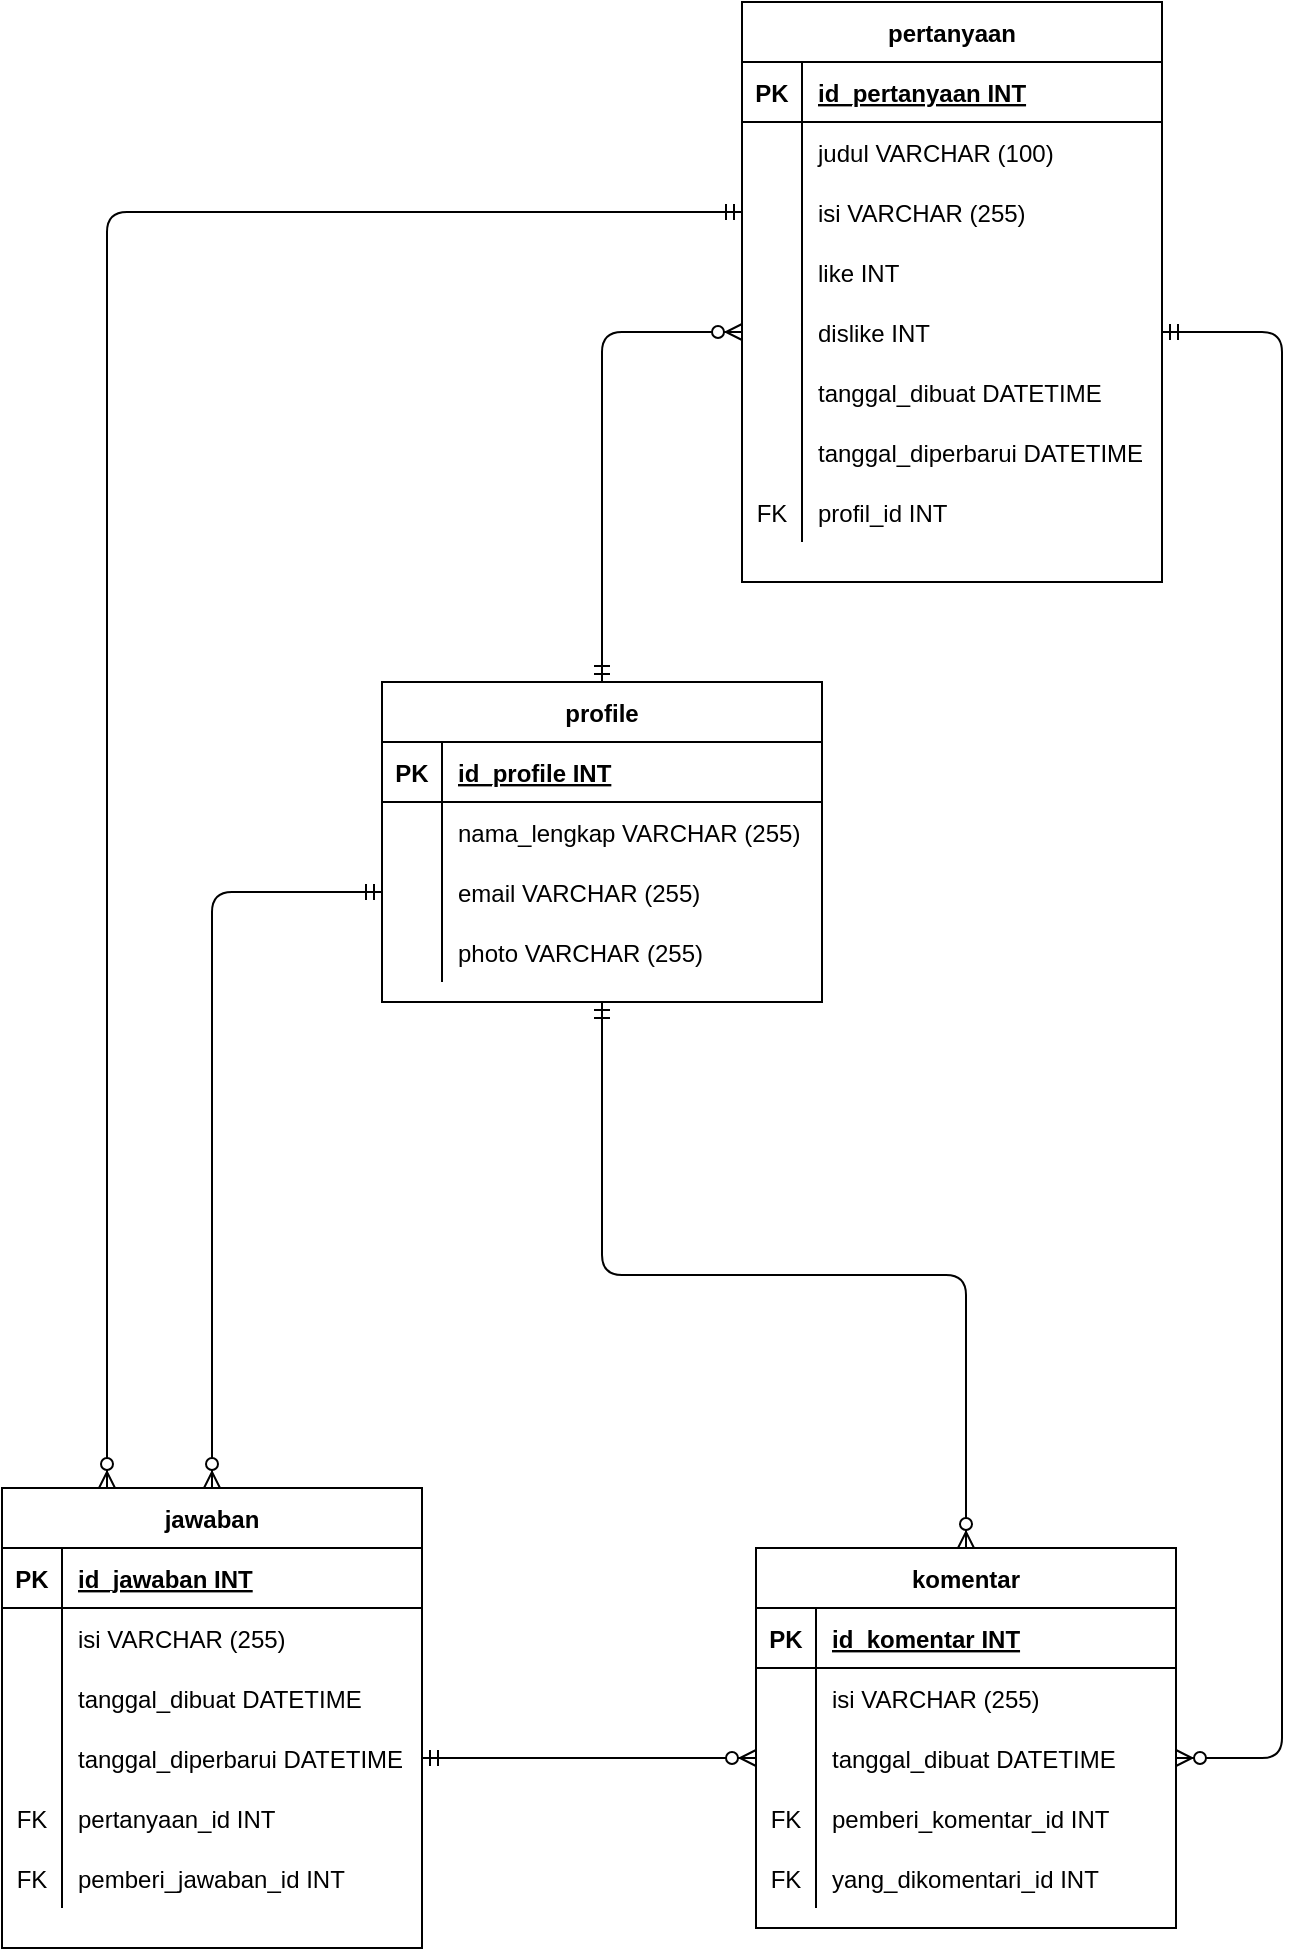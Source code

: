 <mxfile version="13.5.8" type="github">
  <diagram id="Cxm9i9paOQmM7bJxtgCF" name="Page-1">
    <mxGraphModel dx="925" dy="605" grid="1" gridSize="10" guides="1" tooltips="1" connect="1" arrows="1" fold="1" page="1" pageScale="1" pageWidth="850" pageHeight="1100" math="0" shadow="0">
      <root>
        <mxCell id="0" />
        <mxCell id="1" parent="0" />
        <mxCell id="eWZNdyF7Qudj8M3pejTk-49" value="" style="group" vertex="1" connectable="0" parent="1">
          <mxGeometry x="520" y="40" width="210" height="230" as="geometry" />
        </mxCell>
        <mxCell id="eWZNdyF7Qudj8M3pejTk-30" value="pertanyaan" style="shape=table;startSize=30;container=1;collapsible=1;childLayout=tableLayout;fixedRows=1;rowLines=0;fontStyle=1;align=center;resizeLast=1;" vertex="1" parent="eWZNdyF7Qudj8M3pejTk-49">
          <mxGeometry width="210" height="290" as="geometry" />
        </mxCell>
        <mxCell id="eWZNdyF7Qudj8M3pejTk-31" value="" style="shape=partialRectangle;collapsible=0;dropTarget=0;pointerEvents=0;fillColor=none;top=0;left=0;bottom=1;right=0;points=[[0,0.5],[1,0.5]];portConstraint=eastwest;" vertex="1" parent="eWZNdyF7Qudj8M3pejTk-30">
          <mxGeometry y="30" width="210" height="30" as="geometry" />
        </mxCell>
        <mxCell id="eWZNdyF7Qudj8M3pejTk-32" value="PK" style="shape=partialRectangle;connectable=0;fillColor=none;top=0;left=0;bottom=0;right=0;fontStyle=1;overflow=hidden;" vertex="1" parent="eWZNdyF7Qudj8M3pejTk-31">
          <mxGeometry width="30" height="30" as="geometry" />
        </mxCell>
        <mxCell id="eWZNdyF7Qudj8M3pejTk-33" value="id_pertanyaan INT" style="shape=partialRectangle;connectable=0;fillColor=none;top=0;left=0;bottom=0;right=0;align=left;spacingLeft=6;fontStyle=5;overflow=hidden;" vertex="1" parent="eWZNdyF7Qudj8M3pejTk-31">
          <mxGeometry x="30" width="180" height="30" as="geometry" />
        </mxCell>
        <mxCell id="eWZNdyF7Qudj8M3pejTk-34" value="" style="shape=partialRectangle;collapsible=0;dropTarget=0;pointerEvents=0;fillColor=none;top=0;left=0;bottom=0;right=0;points=[[0,0.5],[1,0.5]];portConstraint=eastwest;" vertex="1" parent="eWZNdyF7Qudj8M3pejTk-30">
          <mxGeometry y="60" width="210" height="30" as="geometry" />
        </mxCell>
        <mxCell id="eWZNdyF7Qudj8M3pejTk-35" value="" style="shape=partialRectangle;connectable=0;fillColor=none;top=0;left=0;bottom=0;right=0;editable=1;overflow=hidden;" vertex="1" parent="eWZNdyF7Qudj8M3pejTk-34">
          <mxGeometry width="30" height="30" as="geometry" />
        </mxCell>
        <mxCell id="eWZNdyF7Qudj8M3pejTk-36" value="judul VARCHAR (100)" style="shape=partialRectangle;connectable=0;fillColor=none;top=0;left=0;bottom=0;right=0;align=left;spacingLeft=6;overflow=hidden;" vertex="1" parent="eWZNdyF7Qudj8M3pejTk-34">
          <mxGeometry x="30" width="180" height="30" as="geometry" />
        </mxCell>
        <mxCell id="eWZNdyF7Qudj8M3pejTk-37" value="" style="shape=partialRectangle;collapsible=0;dropTarget=0;pointerEvents=0;fillColor=none;top=0;left=0;bottom=0;right=0;points=[[0,0.5],[1,0.5]];portConstraint=eastwest;" vertex="1" parent="eWZNdyF7Qudj8M3pejTk-30">
          <mxGeometry y="90" width="210" height="30" as="geometry" />
        </mxCell>
        <mxCell id="eWZNdyF7Qudj8M3pejTk-38" value="" style="shape=partialRectangle;connectable=0;fillColor=none;top=0;left=0;bottom=0;right=0;editable=1;overflow=hidden;" vertex="1" parent="eWZNdyF7Qudj8M3pejTk-37">
          <mxGeometry width="30" height="30" as="geometry" />
        </mxCell>
        <mxCell id="eWZNdyF7Qudj8M3pejTk-39" value="isi VARCHAR (255)" style="shape=partialRectangle;connectable=0;fillColor=none;top=0;left=0;bottom=0;right=0;align=left;spacingLeft=6;overflow=hidden;" vertex="1" parent="eWZNdyF7Qudj8M3pejTk-37">
          <mxGeometry x="30" width="180" height="30" as="geometry" />
        </mxCell>
        <mxCell id="eWZNdyF7Qudj8M3pejTk-116" value="" style="shape=partialRectangle;collapsible=0;dropTarget=0;pointerEvents=0;fillColor=none;top=0;left=0;bottom=0;right=0;points=[[0,0.5],[1,0.5]];portConstraint=eastwest;" vertex="1" parent="eWZNdyF7Qudj8M3pejTk-30">
          <mxGeometry y="120" width="210" height="30" as="geometry" />
        </mxCell>
        <mxCell id="eWZNdyF7Qudj8M3pejTk-117" value="" style="shape=partialRectangle;connectable=0;fillColor=none;top=0;left=0;bottom=0;right=0;editable=1;overflow=hidden;" vertex="1" parent="eWZNdyF7Qudj8M3pejTk-116">
          <mxGeometry width="30" height="30" as="geometry" />
        </mxCell>
        <mxCell id="eWZNdyF7Qudj8M3pejTk-118" value="like INT" style="shape=partialRectangle;connectable=0;fillColor=none;top=0;left=0;bottom=0;right=0;align=left;spacingLeft=6;overflow=hidden;" vertex="1" parent="eWZNdyF7Qudj8M3pejTk-116">
          <mxGeometry x="30" width="180" height="30" as="geometry" />
        </mxCell>
        <mxCell id="eWZNdyF7Qudj8M3pejTk-127" value="" style="shape=partialRectangle;collapsible=0;dropTarget=0;pointerEvents=0;fillColor=none;top=0;left=0;bottom=0;right=0;points=[[0,0.5],[1,0.5]];portConstraint=eastwest;" vertex="1" parent="eWZNdyF7Qudj8M3pejTk-30">
          <mxGeometry y="150" width="210" height="30" as="geometry" />
        </mxCell>
        <mxCell id="eWZNdyF7Qudj8M3pejTk-128" value="" style="shape=partialRectangle;connectable=0;fillColor=none;top=0;left=0;bottom=0;right=0;editable=1;overflow=hidden;" vertex="1" parent="eWZNdyF7Qudj8M3pejTk-127">
          <mxGeometry width="30" height="30" as="geometry" />
        </mxCell>
        <mxCell id="eWZNdyF7Qudj8M3pejTk-129" value="dislike INT" style="shape=partialRectangle;connectable=0;fillColor=none;top=0;left=0;bottom=0;right=0;align=left;spacingLeft=6;overflow=hidden;" vertex="1" parent="eWZNdyF7Qudj8M3pejTk-127">
          <mxGeometry x="30" width="180" height="30" as="geometry" />
        </mxCell>
        <mxCell id="eWZNdyF7Qudj8M3pejTk-40" value="" style="shape=partialRectangle;collapsible=0;dropTarget=0;pointerEvents=0;fillColor=none;top=0;left=0;bottom=0;right=0;points=[[0,0.5],[1,0.5]];portConstraint=eastwest;" vertex="1" parent="eWZNdyF7Qudj8M3pejTk-30">
          <mxGeometry y="180" width="210" height="30" as="geometry" />
        </mxCell>
        <mxCell id="eWZNdyF7Qudj8M3pejTk-41" value="" style="shape=partialRectangle;connectable=0;fillColor=none;top=0;left=0;bottom=0;right=0;editable=1;overflow=hidden;" vertex="1" parent="eWZNdyF7Qudj8M3pejTk-40">
          <mxGeometry width="30" height="30" as="geometry" />
        </mxCell>
        <mxCell id="eWZNdyF7Qudj8M3pejTk-42" value="tanggal_dibuat DATETIME" style="shape=partialRectangle;connectable=0;fillColor=none;top=0;left=0;bottom=0;right=0;align=left;spacingLeft=6;overflow=hidden;" vertex="1" parent="eWZNdyF7Qudj8M3pejTk-40">
          <mxGeometry x="30" width="180" height="30" as="geometry" />
        </mxCell>
        <mxCell id="eWZNdyF7Qudj8M3pejTk-156" value="" style="shape=partialRectangle;collapsible=0;dropTarget=0;pointerEvents=0;fillColor=none;top=0;left=0;bottom=0;right=0;points=[[0,0.5],[1,0.5]];portConstraint=eastwest;" vertex="1" parent="eWZNdyF7Qudj8M3pejTk-30">
          <mxGeometry y="210" width="210" height="30" as="geometry" />
        </mxCell>
        <mxCell id="eWZNdyF7Qudj8M3pejTk-157" value="" style="shape=partialRectangle;connectable=0;fillColor=none;top=0;left=0;bottom=0;right=0;editable=1;overflow=hidden;" vertex="1" parent="eWZNdyF7Qudj8M3pejTk-156">
          <mxGeometry width="30" height="30" as="geometry" />
        </mxCell>
        <mxCell id="eWZNdyF7Qudj8M3pejTk-158" value="tanggal_diperbarui DATETIME" style="shape=partialRectangle;connectable=0;fillColor=none;top=0;left=0;bottom=0;right=0;align=left;spacingLeft=6;overflow=hidden;" vertex="1" parent="eWZNdyF7Qudj8M3pejTk-156">
          <mxGeometry x="30" width="180" height="30" as="geometry" />
        </mxCell>
        <mxCell id="eWZNdyF7Qudj8M3pejTk-130" value="" style="shape=partialRectangle;collapsible=0;dropTarget=0;pointerEvents=0;fillColor=none;top=0;left=0;bottom=0;right=0;points=[[0,0.5],[1,0.5]];portConstraint=eastwest;" vertex="1" parent="eWZNdyF7Qudj8M3pejTk-30">
          <mxGeometry y="240" width="210" height="30" as="geometry" />
        </mxCell>
        <mxCell id="eWZNdyF7Qudj8M3pejTk-131" value="FK" style="shape=partialRectangle;connectable=0;fillColor=none;top=0;left=0;bottom=0;right=0;fontStyle=0;overflow=hidden;" vertex="1" parent="eWZNdyF7Qudj8M3pejTk-130">
          <mxGeometry width="30" height="30" as="geometry" />
        </mxCell>
        <mxCell id="eWZNdyF7Qudj8M3pejTk-132" value="profil_id INT" style="shape=partialRectangle;connectable=0;fillColor=none;top=0;left=0;bottom=0;right=0;align=left;spacingLeft=6;fontStyle=0;overflow=hidden;" vertex="1" parent="eWZNdyF7Qudj8M3pejTk-130">
          <mxGeometry x="30" width="180" height="30" as="geometry" />
        </mxCell>
        <mxCell id="eWZNdyF7Qudj8M3pejTk-46" value="" style="shape=partialRectangle;collapsible=0;dropTarget=0;pointerEvents=0;fillColor=none;top=0;left=0;bottom=0;right=0;points=[[0,0.5],[1,0.5]];portConstraint=eastwest;" vertex="1" parent="eWZNdyF7Qudj8M3pejTk-49">
          <mxGeometry y="155" width="200" height="30" as="geometry" />
        </mxCell>
        <mxCell id="eWZNdyF7Qudj8M3pejTk-47" value="" style="shape=partialRectangle;connectable=0;fillColor=none;top=0;left=0;bottom=0;right=0;editable=1;overflow=hidden;" vertex="1" parent="eWZNdyF7Qudj8M3pejTk-46">
          <mxGeometry width="30" height="30" as="geometry" />
        </mxCell>
        <mxCell id="eWZNdyF7Qudj8M3pejTk-159" value="" style="fontSize=12;html=1;endArrow=ERzeroToMany;startArrow=ERmandOne;exitX=0.5;exitY=0;exitDx=0;exitDy=0;entryX=0;entryY=0.5;entryDx=0;entryDy=0;edgeStyle=orthogonalEdgeStyle;" edge="1" parent="1" source="eWZNdyF7Qudj8M3pejTk-1" target="eWZNdyF7Qudj8M3pejTk-127">
          <mxGeometry width="100" height="100" relative="1" as="geometry">
            <mxPoint x="350" y="370" as="sourcePoint" />
            <mxPoint x="450" y="270" as="targetPoint" />
          </mxGeometry>
        </mxCell>
        <mxCell id="eWZNdyF7Qudj8M3pejTk-161" value="" style="fontSize=12;html=1;endArrow=ERzeroToMany;startArrow=ERmandOne;exitX=0.5;exitY=1;exitDx=0;exitDy=0;entryX=0.5;entryY=0;entryDx=0;entryDy=0;edgeStyle=orthogonalEdgeStyle;" edge="1" parent="1" source="eWZNdyF7Qudj8M3pejTk-1" target="eWZNdyF7Qudj8M3pejTk-63">
          <mxGeometry width="100" height="100" relative="1" as="geometry">
            <mxPoint x="350" y="540" as="sourcePoint" />
            <mxPoint x="450" y="440" as="targetPoint" />
          </mxGeometry>
        </mxCell>
        <mxCell id="eWZNdyF7Qudj8M3pejTk-171" value="" style="fontSize=12;html=1;endArrow=ERzeroToMany;startArrow=ERmandOne;entryX=0;entryY=0.5;entryDx=0;entryDy=0;exitX=1;exitY=0.5;exitDx=0;exitDy=0;" edge="1" parent="1" source="eWZNdyF7Qudj8M3pejTk-60" target="eWZNdyF7Qudj8M3pejTk-70">
          <mxGeometry width="100" height="100" relative="1" as="geometry">
            <mxPoint x="415" y="1000" as="sourcePoint" />
            <mxPoint x="455" y="750" as="targetPoint" />
          </mxGeometry>
        </mxCell>
        <mxCell id="eWZNdyF7Qudj8M3pejTk-172" value="" style="fontSize=12;html=1;endArrow=ERzeroToMany;startArrow=ERmandOne;exitX=0;exitY=0.5;exitDx=0;exitDy=0;entryX=0.5;entryY=0;entryDx=0;entryDy=0;edgeStyle=orthogonalEdgeStyle;" edge="1" parent="1" source="eWZNdyF7Qudj8M3pejTk-8" target="eWZNdyF7Qudj8M3pejTk-50">
          <mxGeometry width="100" height="100" relative="1" as="geometry">
            <mxPoint x="360" y="450" as="sourcePoint" />
            <mxPoint x="460" y="350" as="targetPoint" />
          </mxGeometry>
        </mxCell>
        <mxCell id="eWZNdyF7Qudj8M3pejTk-173" value="" style="fontSize=12;html=1;endArrow=ERzeroToMany;startArrow=ERmandOne;exitX=0;exitY=0.5;exitDx=0;exitDy=0;entryX=0.25;entryY=0;entryDx=0;entryDy=0;edgeStyle=orthogonalEdgeStyle;" edge="1" parent="1" source="eWZNdyF7Qudj8M3pejTk-37" target="eWZNdyF7Qudj8M3pejTk-50">
          <mxGeometry width="100" height="100" relative="1" as="geometry">
            <mxPoint x="350" y="480" as="sourcePoint" />
            <mxPoint x="450" y="380" as="targetPoint" />
          </mxGeometry>
        </mxCell>
        <mxCell id="eWZNdyF7Qudj8M3pejTk-50" value="jawaban" style="shape=table;startSize=30;container=1;collapsible=1;childLayout=tableLayout;fixedRows=1;rowLines=0;fontStyle=1;align=center;resizeLast=1;" vertex="1" parent="1">
          <mxGeometry x="150" y="783" width="210" height="230" as="geometry" />
        </mxCell>
        <mxCell id="eWZNdyF7Qudj8M3pejTk-51" value="" style="shape=partialRectangle;collapsible=0;dropTarget=0;pointerEvents=0;fillColor=none;top=0;left=0;bottom=1;right=0;points=[[0,0.5],[1,0.5]];portConstraint=eastwest;" vertex="1" parent="eWZNdyF7Qudj8M3pejTk-50">
          <mxGeometry y="30" width="210" height="30" as="geometry" />
        </mxCell>
        <mxCell id="eWZNdyF7Qudj8M3pejTk-52" value="PK" style="shape=partialRectangle;connectable=0;fillColor=none;top=0;left=0;bottom=0;right=0;fontStyle=1;overflow=hidden;" vertex="1" parent="eWZNdyF7Qudj8M3pejTk-51">
          <mxGeometry width="30" height="30" as="geometry" />
        </mxCell>
        <mxCell id="eWZNdyF7Qudj8M3pejTk-53" value="id_jawaban INT" style="shape=partialRectangle;connectable=0;fillColor=none;top=0;left=0;bottom=0;right=0;align=left;spacingLeft=6;fontStyle=5;overflow=hidden;" vertex="1" parent="eWZNdyF7Qudj8M3pejTk-51">
          <mxGeometry x="30" width="180" height="30" as="geometry" />
        </mxCell>
        <mxCell id="eWZNdyF7Qudj8M3pejTk-162" value="" style="shape=partialRectangle;collapsible=0;dropTarget=0;pointerEvents=0;fillColor=none;top=0;left=0;bottom=0;right=0;points=[[0,0.5],[1,0.5]];portConstraint=eastwest;" vertex="1" parent="eWZNdyF7Qudj8M3pejTk-50">
          <mxGeometry y="60" width="210" height="30" as="geometry" />
        </mxCell>
        <mxCell id="eWZNdyF7Qudj8M3pejTk-163" value="" style="shape=partialRectangle;connectable=0;fillColor=none;top=0;left=0;bottom=0;right=0;editable=1;overflow=hidden;" vertex="1" parent="eWZNdyF7Qudj8M3pejTk-162">
          <mxGeometry width="30" height="30" as="geometry" />
        </mxCell>
        <mxCell id="eWZNdyF7Qudj8M3pejTk-164" value="isi VARCHAR (255)" style="shape=partialRectangle;connectable=0;fillColor=none;top=0;left=0;bottom=0;right=0;align=left;spacingLeft=6;overflow=hidden;" vertex="1" parent="eWZNdyF7Qudj8M3pejTk-162">
          <mxGeometry x="30" width="180" height="30" as="geometry" />
        </mxCell>
        <mxCell id="eWZNdyF7Qudj8M3pejTk-165" value="" style="shape=partialRectangle;collapsible=0;dropTarget=0;pointerEvents=0;fillColor=none;top=0;left=0;bottom=0;right=0;points=[[0,0.5],[1,0.5]];portConstraint=eastwest;" vertex="1" parent="eWZNdyF7Qudj8M3pejTk-50">
          <mxGeometry y="90" width="210" height="30" as="geometry" />
        </mxCell>
        <mxCell id="eWZNdyF7Qudj8M3pejTk-166" value="" style="shape=partialRectangle;connectable=0;fillColor=none;top=0;left=0;bottom=0;right=0;editable=1;overflow=hidden;" vertex="1" parent="eWZNdyF7Qudj8M3pejTk-165">
          <mxGeometry width="30" height="30" as="geometry" />
        </mxCell>
        <mxCell id="eWZNdyF7Qudj8M3pejTk-167" value="tanggal_dibuat DATETIME" style="shape=partialRectangle;connectable=0;fillColor=none;top=0;left=0;bottom=0;right=0;align=left;spacingLeft=6;overflow=hidden;" vertex="1" parent="eWZNdyF7Qudj8M3pejTk-165">
          <mxGeometry x="30" width="180" height="30" as="geometry" />
        </mxCell>
        <mxCell id="eWZNdyF7Qudj8M3pejTk-60" value="" style="shape=partialRectangle;collapsible=0;dropTarget=0;pointerEvents=0;fillColor=none;top=0;left=0;bottom=0;right=0;points=[[0,0.5],[1,0.5]];portConstraint=eastwest;" vertex="1" parent="eWZNdyF7Qudj8M3pejTk-50">
          <mxGeometry y="120" width="210" height="30" as="geometry" />
        </mxCell>
        <mxCell id="eWZNdyF7Qudj8M3pejTk-61" value="" style="shape=partialRectangle;connectable=0;fillColor=none;top=0;left=0;bottom=0;right=0;editable=1;overflow=hidden;" vertex="1" parent="eWZNdyF7Qudj8M3pejTk-60">
          <mxGeometry width="30" height="30" as="geometry" />
        </mxCell>
        <mxCell id="eWZNdyF7Qudj8M3pejTk-62" value="tanggal_diperbarui DATETIME" style="shape=partialRectangle;connectable=0;fillColor=none;top=0;left=0;bottom=0;right=0;align=left;spacingLeft=6;overflow=hidden;" vertex="1" parent="eWZNdyF7Qudj8M3pejTk-60">
          <mxGeometry x="30" width="180" height="30" as="geometry" />
        </mxCell>
        <mxCell id="eWZNdyF7Qudj8M3pejTk-139" value="" style="shape=partialRectangle;collapsible=0;dropTarget=0;pointerEvents=0;fillColor=none;top=0;left=0;bottom=0;right=0;points=[[0,0.5],[1,0.5]];portConstraint=eastwest;" vertex="1" parent="eWZNdyF7Qudj8M3pejTk-50">
          <mxGeometry y="150" width="210" height="30" as="geometry" />
        </mxCell>
        <mxCell id="eWZNdyF7Qudj8M3pejTk-140" value="FK" style="shape=partialRectangle;connectable=0;fillColor=none;top=0;left=0;bottom=0;right=0;fontStyle=0;overflow=hidden;" vertex="1" parent="eWZNdyF7Qudj8M3pejTk-139">
          <mxGeometry width="30" height="30" as="geometry" />
        </mxCell>
        <mxCell id="eWZNdyF7Qudj8M3pejTk-141" value="pertanyaan_id INT" style="shape=partialRectangle;connectable=0;fillColor=none;top=0;left=0;bottom=0;right=0;align=left;spacingLeft=6;fontStyle=0;overflow=hidden;" vertex="1" parent="eWZNdyF7Qudj8M3pejTk-139">
          <mxGeometry x="30" width="180" height="30" as="geometry" />
        </mxCell>
        <mxCell id="eWZNdyF7Qudj8M3pejTk-168" value="" style="shape=partialRectangle;collapsible=0;dropTarget=0;pointerEvents=0;fillColor=none;top=0;left=0;bottom=0;right=0;points=[[0,0.5],[1,0.5]];portConstraint=eastwest;" vertex="1" parent="eWZNdyF7Qudj8M3pejTk-50">
          <mxGeometry y="180" width="210" height="30" as="geometry" />
        </mxCell>
        <mxCell id="eWZNdyF7Qudj8M3pejTk-169" value="FK" style="shape=partialRectangle;connectable=0;fillColor=none;top=0;left=0;bottom=0;right=0;fontStyle=0;overflow=hidden;" vertex="1" parent="eWZNdyF7Qudj8M3pejTk-168">
          <mxGeometry width="30" height="30" as="geometry" />
        </mxCell>
        <mxCell id="eWZNdyF7Qudj8M3pejTk-170" value="pemberi_jawaban_id INT" style="shape=partialRectangle;connectable=0;fillColor=none;top=0;left=0;bottom=0;right=0;align=left;spacingLeft=6;fontStyle=0;overflow=hidden;" vertex="1" parent="eWZNdyF7Qudj8M3pejTk-168">
          <mxGeometry x="30" width="180" height="30" as="geometry" />
        </mxCell>
        <mxCell id="eWZNdyF7Qudj8M3pejTk-63" value="komentar" style="shape=table;startSize=30;container=1;collapsible=1;childLayout=tableLayout;fixedRows=1;rowLines=0;fontStyle=1;align=center;resizeLast=1;" vertex="1" parent="1">
          <mxGeometry x="527" y="813" width="210" height="190" as="geometry" />
        </mxCell>
        <mxCell id="eWZNdyF7Qudj8M3pejTk-64" value="" style="shape=partialRectangle;collapsible=0;dropTarget=0;pointerEvents=0;fillColor=none;top=0;left=0;bottom=1;right=0;points=[[0,0.5],[1,0.5]];portConstraint=eastwest;" vertex="1" parent="eWZNdyF7Qudj8M3pejTk-63">
          <mxGeometry y="30" width="210" height="30" as="geometry" />
        </mxCell>
        <mxCell id="eWZNdyF7Qudj8M3pejTk-65" value="PK" style="shape=partialRectangle;connectable=0;fillColor=none;top=0;left=0;bottom=0;right=0;fontStyle=1;overflow=hidden;" vertex="1" parent="eWZNdyF7Qudj8M3pejTk-64">
          <mxGeometry width="30" height="30" as="geometry" />
        </mxCell>
        <mxCell id="eWZNdyF7Qudj8M3pejTk-66" value="id_komentar INT" style="shape=partialRectangle;connectable=0;fillColor=none;top=0;left=0;bottom=0;right=0;align=left;spacingLeft=6;fontStyle=5;overflow=hidden;" vertex="1" parent="eWZNdyF7Qudj8M3pejTk-64">
          <mxGeometry x="30" width="180" height="30" as="geometry" />
        </mxCell>
        <mxCell id="eWZNdyF7Qudj8M3pejTk-67" value="" style="shape=partialRectangle;collapsible=0;dropTarget=0;pointerEvents=0;fillColor=none;top=0;left=0;bottom=0;right=0;points=[[0,0.5],[1,0.5]];portConstraint=eastwest;" vertex="1" parent="eWZNdyF7Qudj8M3pejTk-63">
          <mxGeometry y="60" width="210" height="30" as="geometry" />
        </mxCell>
        <mxCell id="eWZNdyF7Qudj8M3pejTk-68" value="" style="shape=partialRectangle;connectable=0;fillColor=none;top=0;left=0;bottom=0;right=0;editable=1;overflow=hidden;" vertex="1" parent="eWZNdyF7Qudj8M3pejTk-67">
          <mxGeometry width="30" height="30" as="geometry" />
        </mxCell>
        <mxCell id="eWZNdyF7Qudj8M3pejTk-69" value="isi VARCHAR (255)" style="shape=partialRectangle;connectable=0;fillColor=none;top=0;left=0;bottom=0;right=0;align=left;spacingLeft=6;overflow=hidden;" vertex="1" parent="eWZNdyF7Qudj8M3pejTk-67">
          <mxGeometry x="30" width="180" height="30" as="geometry" />
        </mxCell>
        <mxCell id="eWZNdyF7Qudj8M3pejTk-70" value="" style="shape=partialRectangle;collapsible=0;dropTarget=0;pointerEvents=0;fillColor=none;top=0;left=0;bottom=0;right=0;points=[[0,0.5],[1,0.5]];portConstraint=eastwest;" vertex="1" parent="eWZNdyF7Qudj8M3pejTk-63">
          <mxGeometry y="90" width="210" height="30" as="geometry" />
        </mxCell>
        <mxCell id="eWZNdyF7Qudj8M3pejTk-71" value="" style="shape=partialRectangle;connectable=0;fillColor=none;top=0;left=0;bottom=0;right=0;editable=1;overflow=hidden;" vertex="1" parent="eWZNdyF7Qudj8M3pejTk-70">
          <mxGeometry width="30" height="30" as="geometry" />
        </mxCell>
        <mxCell id="eWZNdyF7Qudj8M3pejTk-72" value="tanggal_dibuat DATETIME" style="shape=partialRectangle;connectable=0;fillColor=none;top=0;left=0;bottom=0;right=0;align=left;spacingLeft=6;overflow=hidden;" vertex="1" parent="eWZNdyF7Qudj8M3pejTk-70">
          <mxGeometry x="30" width="180" height="30" as="geometry" />
        </mxCell>
        <mxCell id="eWZNdyF7Qudj8M3pejTk-90" value="" style="shape=partialRectangle;collapsible=0;dropTarget=0;pointerEvents=0;fillColor=none;top=0;left=0;bottom=0;right=0;points=[[0,0.5],[1,0.5]];portConstraint=eastwest;" vertex="1" parent="eWZNdyF7Qudj8M3pejTk-63">
          <mxGeometry y="120" width="210" height="30" as="geometry" />
        </mxCell>
        <mxCell id="eWZNdyF7Qudj8M3pejTk-91" value="FK" style="shape=partialRectangle;connectable=0;fillColor=none;top=0;left=0;bottom=0;right=0;fontStyle=0;overflow=hidden;" vertex="1" parent="eWZNdyF7Qudj8M3pejTk-90">
          <mxGeometry width="30" height="30" as="geometry" />
        </mxCell>
        <mxCell id="eWZNdyF7Qudj8M3pejTk-92" value="pemberi_komentar_id INT" style="shape=partialRectangle;connectable=0;fillColor=none;top=0;left=0;bottom=0;right=0;align=left;spacingLeft=6;fontStyle=0;overflow=hidden;" vertex="1" parent="eWZNdyF7Qudj8M3pejTk-90">
          <mxGeometry x="30" width="180" height="30" as="geometry" />
        </mxCell>
        <mxCell id="eWZNdyF7Qudj8M3pejTk-100" value="" style="shape=partialRectangle;collapsible=0;dropTarget=0;pointerEvents=0;fillColor=none;top=0;left=0;bottom=0;right=0;points=[[0,0.5],[1,0.5]];portConstraint=eastwest;" vertex="1" parent="eWZNdyF7Qudj8M3pejTk-63">
          <mxGeometry y="150" width="210" height="30" as="geometry" />
        </mxCell>
        <mxCell id="eWZNdyF7Qudj8M3pejTk-101" value="FK" style="shape=partialRectangle;connectable=0;fillColor=none;top=0;left=0;bottom=0;right=0;fontStyle=0;overflow=hidden;" vertex="1" parent="eWZNdyF7Qudj8M3pejTk-100">
          <mxGeometry width="30" height="30" as="geometry" />
        </mxCell>
        <mxCell id="eWZNdyF7Qudj8M3pejTk-102" value="yang_dikomentari_id INT" style="shape=partialRectangle;connectable=0;fillColor=none;top=0;left=0;bottom=0;right=0;align=left;spacingLeft=6;fontStyle=0;overflow=hidden;" vertex="1" parent="eWZNdyF7Qudj8M3pejTk-100">
          <mxGeometry x="30" width="180" height="30" as="geometry" />
        </mxCell>
        <mxCell id="eWZNdyF7Qudj8M3pejTk-1" value="profile" style="shape=table;startSize=30;container=1;collapsible=1;childLayout=tableLayout;fixedRows=1;rowLines=0;fontStyle=1;align=center;resizeLast=1;" vertex="1" parent="1">
          <mxGeometry x="340" y="380" width="220" height="160" as="geometry" />
        </mxCell>
        <mxCell id="eWZNdyF7Qudj8M3pejTk-2" value="" style="shape=partialRectangle;collapsible=0;dropTarget=0;pointerEvents=0;fillColor=none;top=0;left=0;bottom=1;right=0;points=[[0,0.5],[1,0.5]];portConstraint=eastwest;" vertex="1" parent="eWZNdyF7Qudj8M3pejTk-1">
          <mxGeometry y="30" width="220" height="30" as="geometry" />
        </mxCell>
        <mxCell id="eWZNdyF7Qudj8M3pejTk-3" value="PK" style="shape=partialRectangle;connectable=0;fillColor=none;top=0;left=0;bottom=0;right=0;fontStyle=1;overflow=hidden;" vertex="1" parent="eWZNdyF7Qudj8M3pejTk-2">
          <mxGeometry width="30" height="30" as="geometry" />
        </mxCell>
        <mxCell id="eWZNdyF7Qudj8M3pejTk-4" value="id_profile INT" style="shape=partialRectangle;connectable=0;fillColor=none;top=0;left=0;bottom=0;right=0;align=left;spacingLeft=6;fontStyle=5;overflow=hidden;" vertex="1" parent="eWZNdyF7Qudj8M3pejTk-2">
          <mxGeometry x="30" width="190" height="30" as="geometry" />
        </mxCell>
        <mxCell id="eWZNdyF7Qudj8M3pejTk-5" value="" style="shape=partialRectangle;collapsible=0;dropTarget=0;pointerEvents=0;fillColor=none;top=0;left=0;bottom=0;right=0;points=[[0,0.5],[1,0.5]];portConstraint=eastwest;" vertex="1" parent="eWZNdyF7Qudj8M3pejTk-1">
          <mxGeometry y="60" width="220" height="30" as="geometry" />
        </mxCell>
        <mxCell id="eWZNdyF7Qudj8M3pejTk-6" value="" style="shape=partialRectangle;connectable=0;fillColor=none;top=0;left=0;bottom=0;right=0;editable=1;overflow=hidden;" vertex="1" parent="eWZNdyF7Qudj8M3pejTk-5">
          <mxGeometry width="30" height="30" as="geometry" />
        </mxCell>
        <mxCell id="eWZNdyF7Qudj8M3pejTk-7" value="nama_lengkap VARCHAR (255)" style="shape=partialRectangle;connectable=0;fillColor=none;top=0;left=0;bottom=0;right=0;align=left;spacingLeft=6;overflow=hidden;" vertex="1" parent="eWZNdyF7Qudj8M3pejTk-5">
          <mxGeometry x="30" width="190" height="30" as="geometry" />
        </mxCell>
        <mxCell id="eWZNdyF7Qudj8M3pejTk-8" value="" style="shape=partialRectangle;collapsible=0;dropTarget=0;pointerEvents=0;fillColor=none;top=0;left=0;bottom=0;right=0;points=[[0,0.5],[1,0.5]];portConstraint=eastwest;" vertex="1" parent="eWZNdyF7Qudj8M3pejTk-1">
          <mxGeometry y="90" width="220" height="30" as="geometry" />
        </mxCell>
        <mxCell id="eWZNdyF7Qudj8M3pejTk-9" value="" style="shape=partialRectangle;connectable=0;fillColor=none;top=0;left=0;bottom=0;right=0;editable=1;overflow=hidden;" vertex="1" parent="eWZNdyF7Qudj8M3pejTk-8">
          <mxGeometry width="30" height="30" as="geometry" />
        </mxCell>
        <mxCell id="eWZNdyF7Qudj8M3pejTk-10" value="email VARCHAR (255)" style="shape=partialRectangle;connectable=0;fillColor=none;top=0;left=0;bottom=0;right=0;align=left;spacingLeft=6;overflow=hidden;" vertex="1" parent="eWZNdyF7Qudj8M3pejTk-8">
          <mxGeometry x="30" width="190" height="30" as="geometry" />
        </mxCell>
        <mxCell id="eWZNdyF7Qudj8M3pejTk-11" value="" style="shape=partialRectangle;collapsible=0;dropTarget=0;pointerEvents=0;fillColor=none;top=0;left=0;bottom=0;right=0;points=[[0,0.5],[1,0.5]];portConstraint=eastwest;" vertex="1" parent="eWZNdyF7Qudj8M3pejTk-1">
          <mxGeometry y="120" width="220" height="30" as="geometry" />
        </mxCell>
        <mxCell id="eWZNdyF7Qudj8M3pejTk-12" value="" style="shape=partialRectangle;connectable=0;fillColor=none;top=0;left=0;bottom=0;right=0;editable=1;overflow=hidden;" vertex="1" parent="eWZNdyF7Qudj8M3pejTk-11">
          <mxGeometry width="30" height="30" as="geometry" />
        </mxCell>
        <mxCell id="eWZNdyF7Qudj8M3pejTk-13" value="photo VARCHAR (255)" style="shape=partialRectangle;connectable=0;fillColor=none;top=0;left=0;bottom=0;right=0;align=left;spacingLeft=6;overflow=hidden;" vertex="1" parent="eWZNdyF7Qudj8M3pejTk-11">
          <mxGeometry x="30" width="190" height="30" as="geometry" />
        </mxCell>
        <mxCell id="eWZNdyF7Qudj8M3pejTk-176" value="" style="fontSize=12;html=1;endArrow=ERzeroToMany;startArrow=ERmandOne;exitX=1;exitY=0.5;exitDx=0;exitDy=0;entryX=1;entryY=0.5;entryDx=0;entryDy=0;edgeStyle=orthogonalEdgeStyle;" edge="1" parent="1" source="eWZNdyF7Qudj8M3pejTk-127" target="eWZNdyF7Qudj8M3pejTk-70">
          <mxGeometry width="100" height="100" relative="1" as="geometry">
            <mxPoint x="630" y="470" as="sourcePoint" />
            <mxPoint x="630" y="650" as="targetPoint" />
            <Array as="points">
              <mxPoint x="790" y="205" />
              <mxPoint x="790" y="918" />
            </Array>
          </mxGeometry>
        </mxCell>
      </root>
    </mxGraphModel>
  </diagram>
</mxfile>
